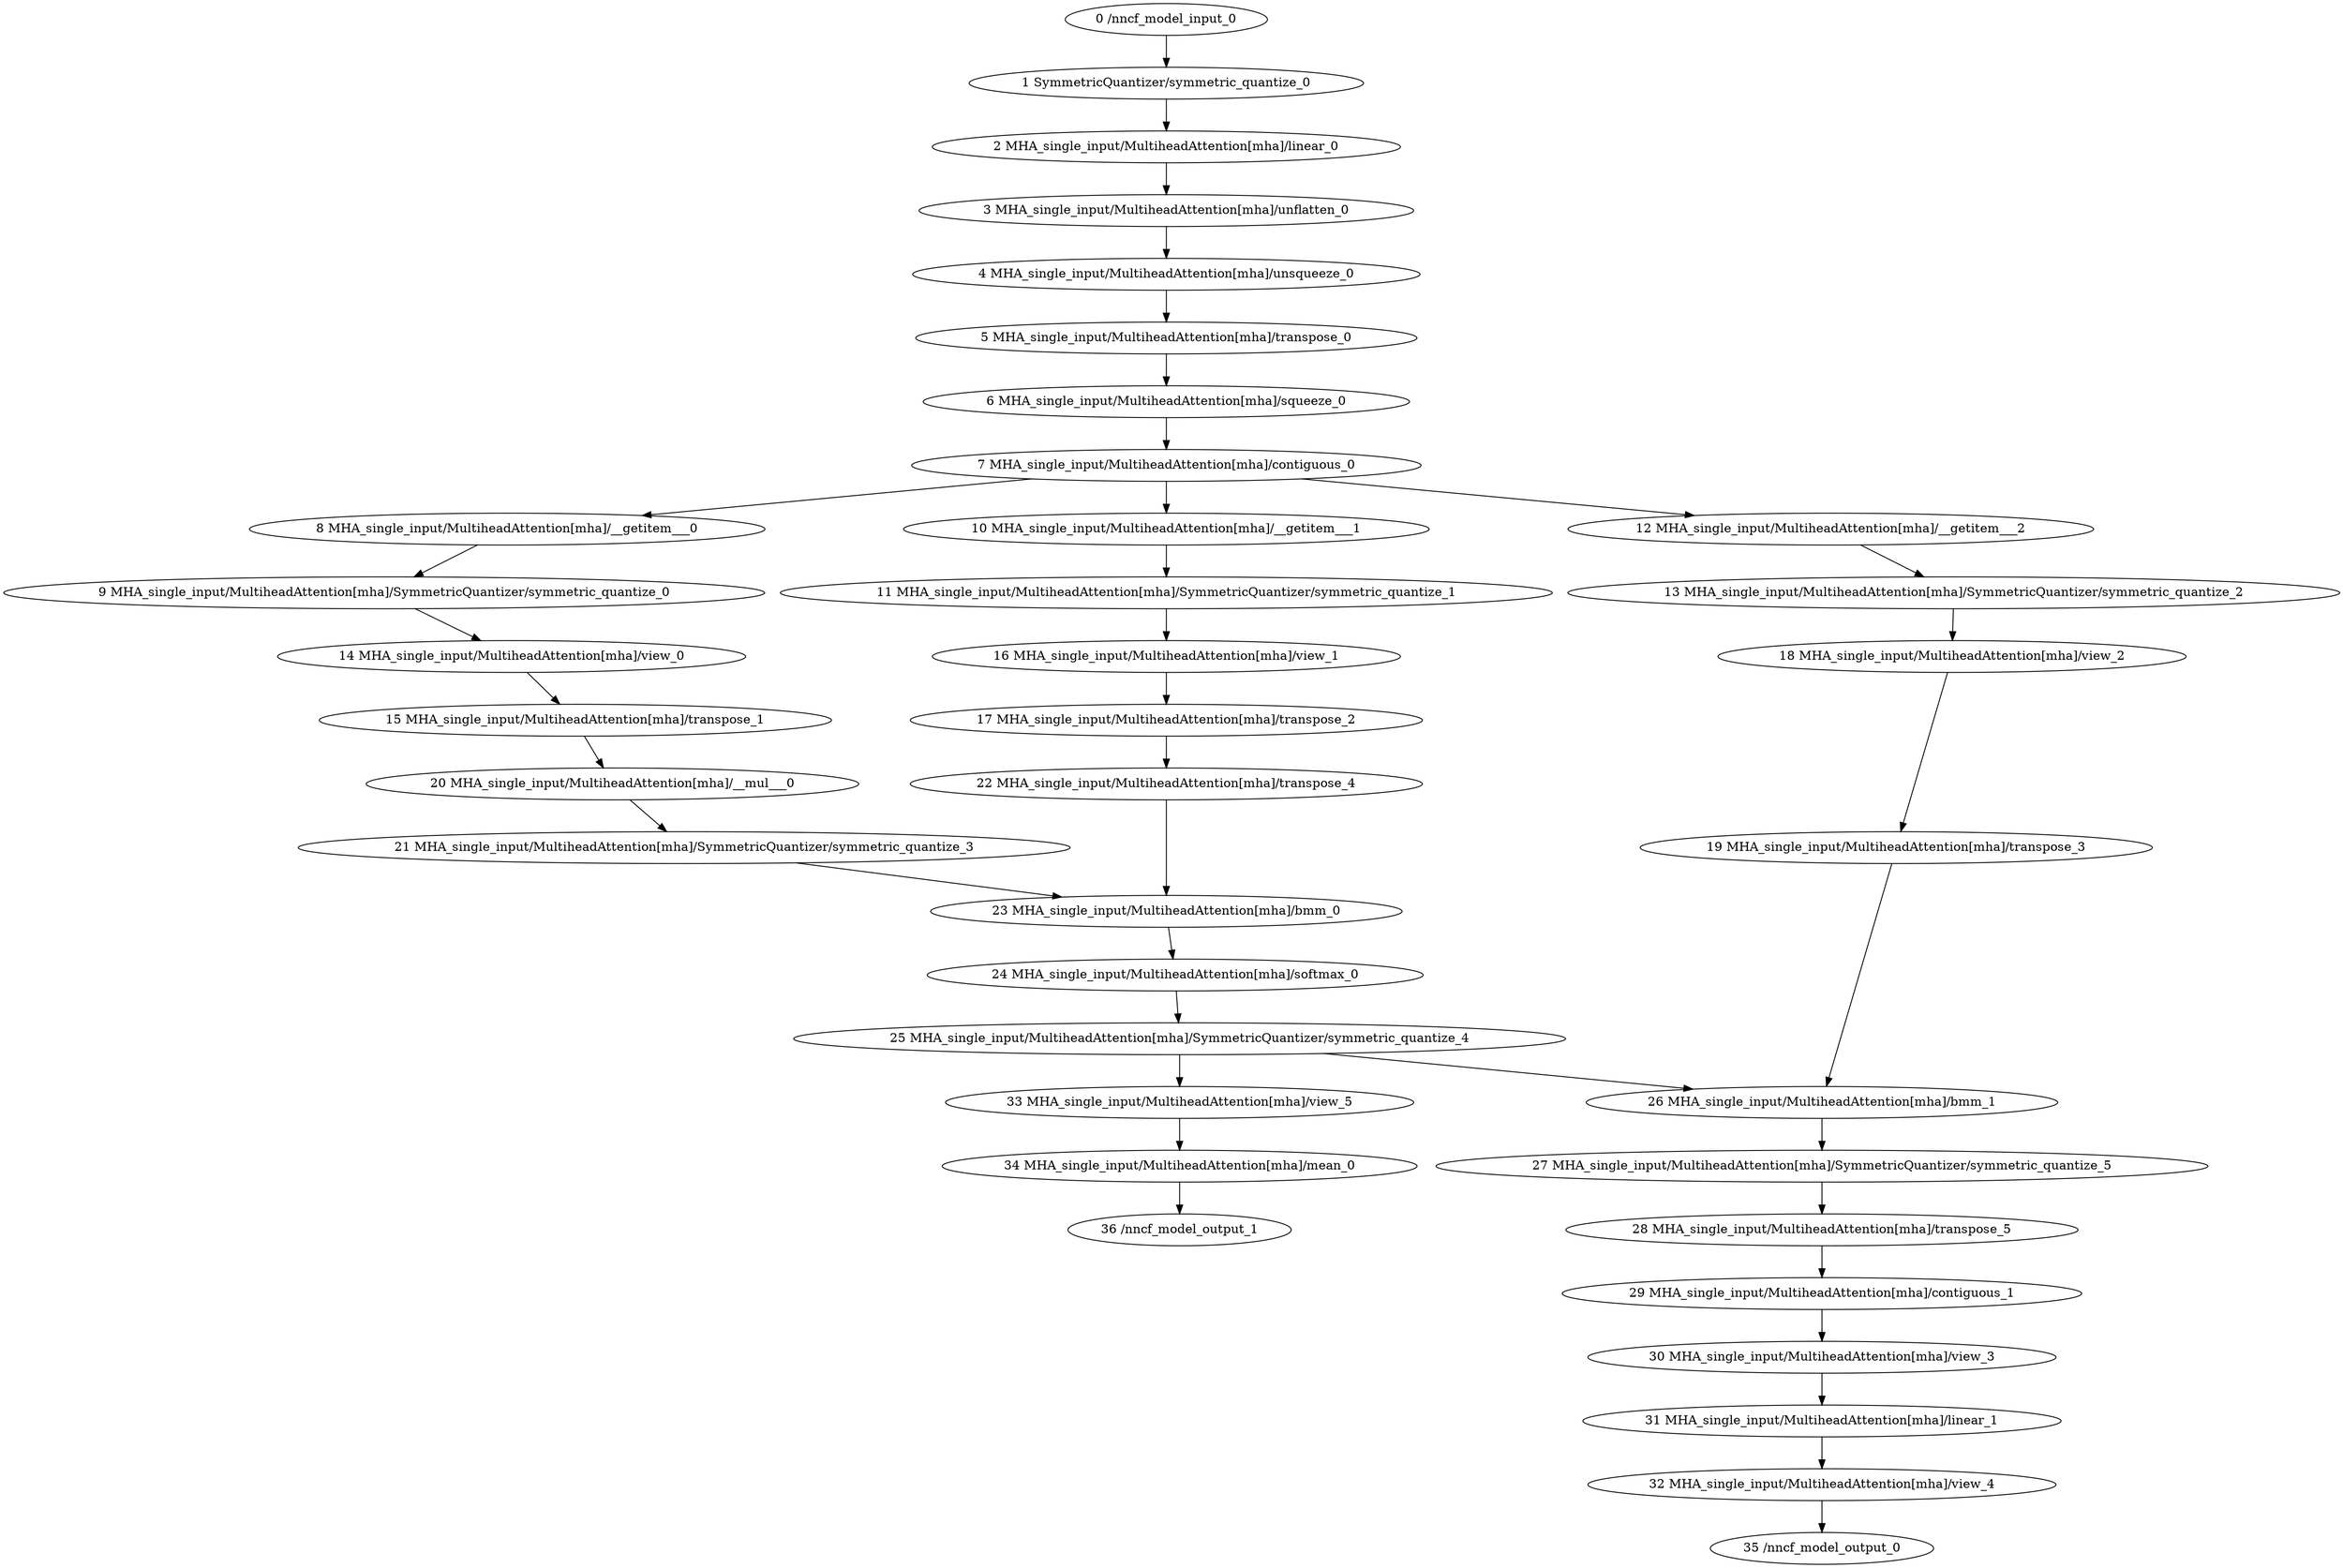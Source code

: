 strict digraph  {
"0 /nncf_model_input_0" [id=0, type=nncf_model_input];
"1 SymmetricQuantizer/symmetric_quantize_0" [id=1, type=symmetric_quantize];
"2 MHA_single_input/MultiheadAttention[mha]/linear_0" [id=2, type=linear];
"3 MHA_single_input/MultiheadAttention[mha]/unflatten_0" [id=3, type=unflatten];
"4 MHA_single_input/MultiheadAttention[mha]/unsqueeze_0" [id=4, type=unsqueeze];
"5 MHA_single_input/MultiheadAttention[mha]/transpose_0" [id=5, type=transpose];
"6 MHA_single_input/MultiheadAttention[mha]/squeeze_0" [id=6, type=squeeze];
"7 MHA_single_input/MultiheadAttention[mha]/contiguous_0" [id=7, type=contiguous];
"8 MHA_single_input/MultiheadAttention[mha]/__getitem___0" [id=8, type=__getitem__];
"9 MHA_single_input/MultiheadAttention[mha]/SymmetricQuantizer/symmetric_quantize_0" [id=9, type=symmetric_quantize];
"10 MHA_single_input/MultiheadAttention[mha]/__getitem___1" [id=10, type=__getitem__];
"11 MHA_single_input/MultiheadAttention[mha]/SymmetricQuantizer/symmetric_quantize_1" [id=11, type=symmetric_quantize];
"12 MHA_single_input/MultiheadAttention[mha]/__getitem___2" [id=12, type=__getitem__];
"13 MHA_single_input/MultiheadAttention[mha]/SymmetricQuantizer/symmetric_quantize_2" [id=13, type=symmetric_quantize];
"14 MHA_single_input/MultiheadAttention[mha]/view_0" [id=14, type=view];
"15 MHA_single_input/MultiheadAttention[mha]/transpose_1" [id=15, type=transpose];
"16 MHA_single_input/MultiheadAttention[mha]/view_1" [id=16, type=view];
"17 MHA_single_input/MultiheadAttention[mha]/transpose_2" [id=17, type=transpose];
"18 MHA_single_input/MultiheadAttention[mha]/view_2" [id=18, type=view];
"19 MHA_single_input/MultiheadAttention[mha]/transpose_3" [id=19, type=transpose];
"20 MHA_single_input/MultiheadAttention[mha]/__mul___0" [id=20, type=__mul__];
"21 MHA_single_input/MultiheadAttention[mha]/SymmetricQuantizer/symmetric_quantize_3" [id=21, type=symmetric_quantize];
"22 MHA_single_input/MultiheadAttention[mha]/transpose_4" [id=22, type=transpose];
"23 MHA_single_input/MultiheadAttention[mha]/bmm_0" [id=23, type=bmm];
"24 MHA_single_input/MultiheadAttention[mha]/softmax_0" [id=24, type=softmax];
"25 MHA_single_input/MultiheadAttention[mha]/SymmetricQuantizer/symmetric_quantize_4" [id=25, type=symmetric_quantize];
"26 MHA_single_input/MultiheadAttention[mha]/bmm_1" [id=26, type=bmm];
"27 MHA_single_input/MultiheadAttention[mha]/SymmetricQuantizer/symmetric_quantize_5" [id=27, type=symmetric_quantize];
"28 MHA_single_input/MultiheadAttention[mha]/transpose_5" [id=28, type=transpose];
"29 MHA_single_input/MultiheadAttention[mha]/contiguous_1" [id=29, type=contiguous];
"30 MHA_single_input/MultiheadAttention[mha]/view_3" [id=30, type=view];
"31 MHA_single_input/MultiheadAttention[mha]/linear_1" [id=31, type=linear];
"32 MHA_single_input/MultiheadAttention[mha]/view_4" [id=32, type=view];
"33 MHA_single_input/MultiheadAttention[mha]/view_5" [id=33, type=view];
"34 MHA_single_input/MultiheadAttention[mha]/mean_0" [id=34, type=mean];
"35 /nncf_model_output_0" [id=35, type=nncf_model_output];
"36 /nncf_model_output_1" [id=36, type=nncf_model_output];
"0 /nncf_model_input_0" -> "1 SymmetricQuantizer/symmetric_quantize_0";
"1 SymmetricQuantizer/symmetric_quantize_0" -> "2 MHA_single_input/MultiheadAttention[mha]/linear_0";
"2 MHA_single_input/MultiheadAttention[mha]/linear_0" -> "3 MHA_single_input/MultiheadAttention[mha]/unflatten_0";
"3 MHA_single_input/MultiheadAttention[mha]/unflatten_0" -> "4 MHA_single_input/MultiheadAttention[mha]/unsqueeze_0";
"4 MHA_single_input/MultiheadAttention[mha]/unsqueeze_0" -> "5 MHA_single_input/MultiheadAttention[mha]/transpose_0";
"5 MHA_single_input/MultiheadAttention[mha]/transpose_0" -> "6 MHA_single_input/MultiheadAttention[mha]/squeeze_0";
"6 MHA_single_input/MultiheadAttention[mha]/squeeze_0" -> "7 MHA_single_input/MultiheadAttention[mha]/contiguous_0";
"7 MHA_single_input/MultiheadAttention[mha]/contiguous_0" -> "8 MHA_single_input/MultiheadAttention[mha]/__getitem___0";
"7 MHA_single_input/MultiheadAttention[mha]/contiguous_0" -> "10 MHA_single_input/MultiheadAttention[mha]/__getitem___1";
"7 MHA_single_input/MultiheadAttention[mha]/contiguous_0" -> "12 MHA_single_input/MultiheadAttention[mha]/__getitem___2";
"8 MHA_single_input/MultiheadAttention[mha]/__getitem___0" -> "9 MHA_single_input/MultiheadAttention[mha]/SymmetricQuantizer/symmetric_quantize_0";
"9 MHA_single_input/MultiheadAttention[mha]/SymmetricQuantizer/symmetric_quantize_0" -> "14 MHA_single_input/MultiheadAttention[mha]/view_0";
"10 MHA_single_input/MultiheadAttention[mha]/__getitem___1" -> "11 MHA_single_input/MultiheadAttention[mha]/SymmetricQuantizer/symmetric_quantize_1";
"11 MHA_single_input/MultiheadAttention[mha]/SymmetricQuantizer/symmetric_quantize_1" -> "16 MHA_single_input/MultiheadAttention[mha]/view_1";
"12 MHA_single_input/MultiheadAttention[mha]/__getitem___2" -> "13 MHA_single_input/MultiheadAttention[mha]/SymmetricQuantizer/symmetric_quantize_2";
"13 MHA_single_input/MultiheadAttention[mha]/SymmetricQuantizer/symmetric_quantize_2" -> "18 MHA_single_input/MultiheadAttention[mha]/view_2";
"14 MHA_single_input/MultiheadAttention[mha]/view_0" -> "15 MHA_single_input/MultiheadAttention[mha]/transpose_1";
"15 MHA_single_input/MultiheadAttention[mha]/transpose_1" -> "20 MHA_single_input/MultiheadAttention[mha]/__mul___0";
"16 MHA_single_input/MultiheadAttention[mha]/view_1" -> "17 MHA_single_input/MultiheadAttention[mha]/transpose_2";
"17 MHA_single_input/MultiheadAttention[mha]/transpose_2" -> "22 MHA_single_input/MultiheadAttention[mha]/transpose_4";
"18 MHA_single_input/MultiheadAttention[mha]/view_2" -> "19 MHA_single_input/MultiheadAttention[mha]/transpose_3";
"19 MHA_single_input/MultiheadAttention[mha]/transpose_3" -> "26 MHA_single_input/MultiheadAttention[mha]/bmm_1";
"20 MHA_single_input/MultiheadAttention[mha]/__mul___0" -> "21 MHA_single_input/MultiheadAttention[mha]/SymmetricQuantizer/symmetric_quantize_3";
"21 MHA_single_input/MultiheadAttention[mha]/SymmetricQuantizer/symmetric_quantize_3" -> "23 MHA_single_input/MultiheadAttention[mha]/bmm_0";
"22 MHA_single_input/MultiheadAttention[mha]/transpose_4" -> "23 MHA_single_input/MultiheadAttention[mha]/bmm_0";
"23 MHA_single_input/MultiheadAttention[mha]/bmm_0" -> "24 MHA_single_input/MultiheadAttention[mha]/softmax_0";
"24 MHA_single_input/MultiheadAttention[mha]/softmax_0" -> "25 MHA_single_input/MultiheadAttention[mha]/SymmetricQuantizer/symmetric_quantize_4";
"25 MHA_single_input/MultiheadAttention[mha]/SymmetricQuantizer/symmetric_quantize_4" -> "26 MHA_single_input/MultiheadAttention[mha]/bmm_1";
"25 MHA_single_input/MultiheadAttention[mha]/SymmetricQuantizer/symmetric_quantize_4" -> "33 MHA_single_input/MultiheadAttention[mha]/view_5";
"26 MHA_single_input/MultiheadAttention[mha]/bmm_1" -> "27 MHA_single_input/MultiheadAttention[mha]/SymmetricQuantizer/symmetric_quantize_5";
"27 MHA_single_input/MultiheadAttention[mha]/SymmetricQuantizer/symmetric_quantize_5" -> "28 MHA_single_input/MultiheadAttention[mha]/transpose_5";
"28 MHA_single_input/MultiheadAttention[mha]/transpose_5" -> "29 MHA_single_input/MultiheadAttention[mha]/contiguous_1";
"29 MHA_single_input/MultiheadAttention[mha]/contiguous_1" -> "30 MHA_single_input/MultiheadAttention[mha]/view_3";
"30 MHA_single_input/MultiheadAttention[mha]/view_3" -> "31 MHA_single_input/MultiheadAttention[mha]/linear_1";
"31 MHA_single_input/MultiheadAttention[mha]/linear_1" -> "32 MHA_single_input/MultiheadAttention[mha]/view_4";
"32 MHA_single_input/MultiheadAttention[mha]/view_4" -> "35 /nncf_model_output_0";
"33 MHA_single_input/MultiheadAttention[mha]/view_5" -> "34 MHA_single_input/MultiheadAttention[mha]/mean_0";
"34 MHA_single_input/MultiheadAttention[mha]/mean_0" -> "36 /nncf_model_output_1";
}
